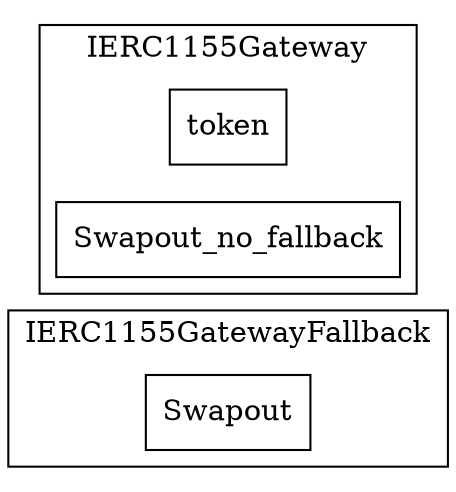 strict digraph {
rankdir="LR"
node [shape=box]
subgraph cluster_18_IERC1155GatewayFallback {
label = "IERC1155GatewayFallback"
"18_Swapout" [label="Swapout"]
}subgraph cluster_39_IERC1155Gateway {
label = "IERC1155Gateway"
"39_token" [label="token"]
"39_Swapout_no_fallback" [label="Swapout_no_fallback"]
}subgraph cluster_solidity {
label = "[Solidity]"
}
}